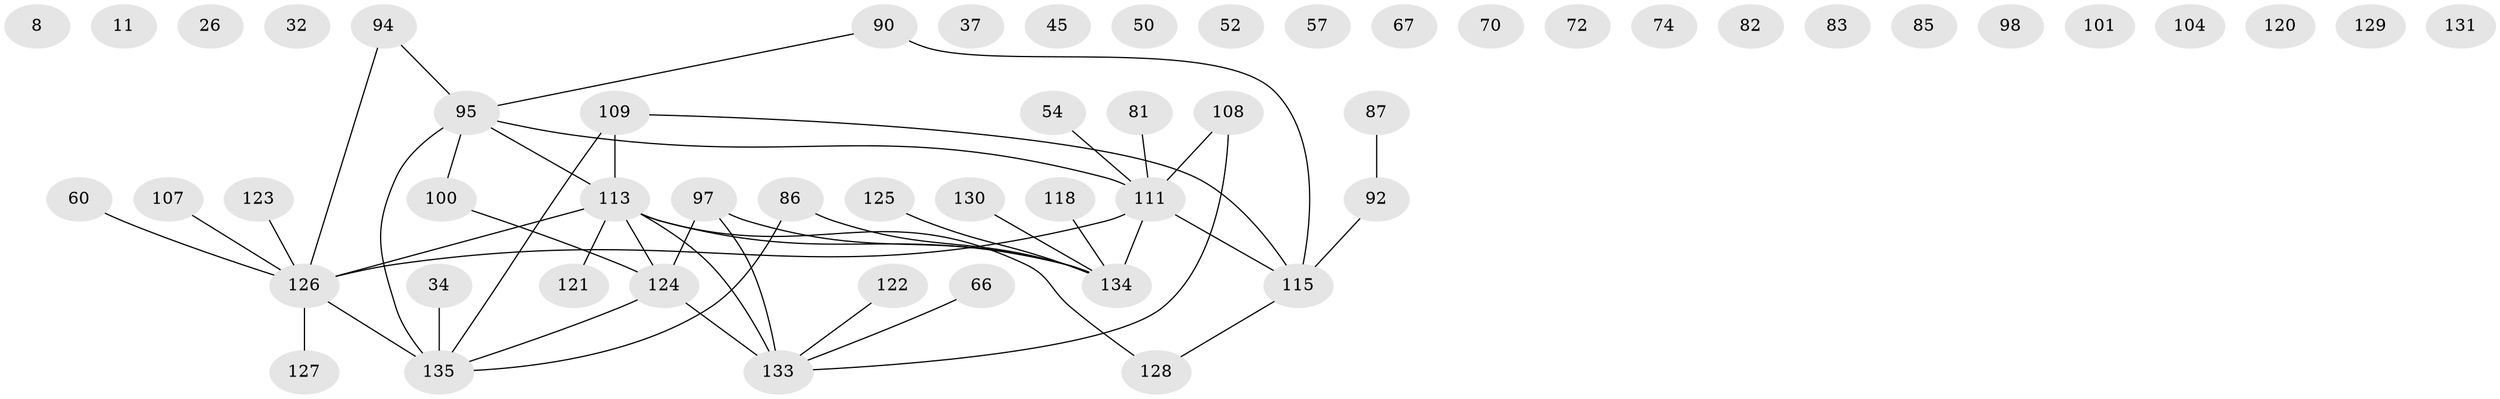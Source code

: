 // original degree distribution, {3: 0.2074074074074074, 1: 0.2518518518518518, 2: 0.23703703703703705, 0: 0.14814814814814814, 5: 0.05925925925925926, 4: 0.07407407407407407, 6: 0.014814814814814815, 10: 0.007407407407407408}
// Generated by graph-tools (version 1.1) at 2025/44/03/04/25 21:44:16]
// undirected, 54 vertices, 46 edges
graph export_dot {
graph [start="1"]
  node [color=gray90,style=filled];
  8;
  11;
  26;
  32;
  34;
  37;
  45;
  50;
  52;
  54;
  57;
  60;
  66;
  67;
  70;
  72 [super="+48"];
  74;
  81;
  82;
  83;
  85;
  86 [super="+55"];
  87;
  90;
  92;
  94;
  95 [super="+41+76"];
  97 [super="+35+78"];
  98;
  100 [super="+2"];
  101;
  104;
  107;
  108 [super="+84"];
  109 [super="+17+10+99"];
  111 [super="+56"];
  113 [super="+73+112+79+46"];
  115 [super="+91+68+71"];
  118 [super="+110"];
  120;
  121;
  122;
  123 [super="+96+117"];
  124 [super="+21+65"];
  125 [super="+106"];
  126 [super="+23+59"];
  127 [super="+13"];
  128 [super="+103"];
  129;
  130 [super="+58+62+75"];
  131 [super="+77"];
  133 [super="+132+93+114"];
  134 [super="+42+63+119"];
  135 [super="+28+116"];
  34 -- 135;
  54 -- 111;
  60 -- 126;
  66 -- 133;
  81 -- 111;
  86 -- 135;
  86 -- 134;
  87 -- 92;
  90 -- 95;
  90 -- 115;
  92 -- 115 [weight=3];
  94 -- 126;
  94 -- 95;
  95 -- 113 [weight=2];
  95 -- 135 [weight=3];
  95 -- 100;
  95 -- 111 [weight=2];
  97 -- 133 [weight=3];
  97 -- 134 [weight=2];
  97 -- 124;
  100 -- 124;
  107 -- 126;
  108 -- 111;
  108 -- 133;
  109 -- 113;
  109 -- 135;
  109 -- 115;
  111 -- 126 [weight=3];
  111 -- 134;
  111 -- 115 [weight=2];
  113 -- 134 [weight=2];
  113 -- 121;
  113 -- 133;
  113 -- 126;
  113 -- 128;
  113 -- 124;
  115 -- 128;
  118 -- 134;
  122 -- 133;
  123 -- 126;
  124 -- 135 [weight=2];
  124 -- 133;
  125 -- 134;
  126 -- 127 [weight=2];
  126 -- 135;
  130 -- 134;
}
